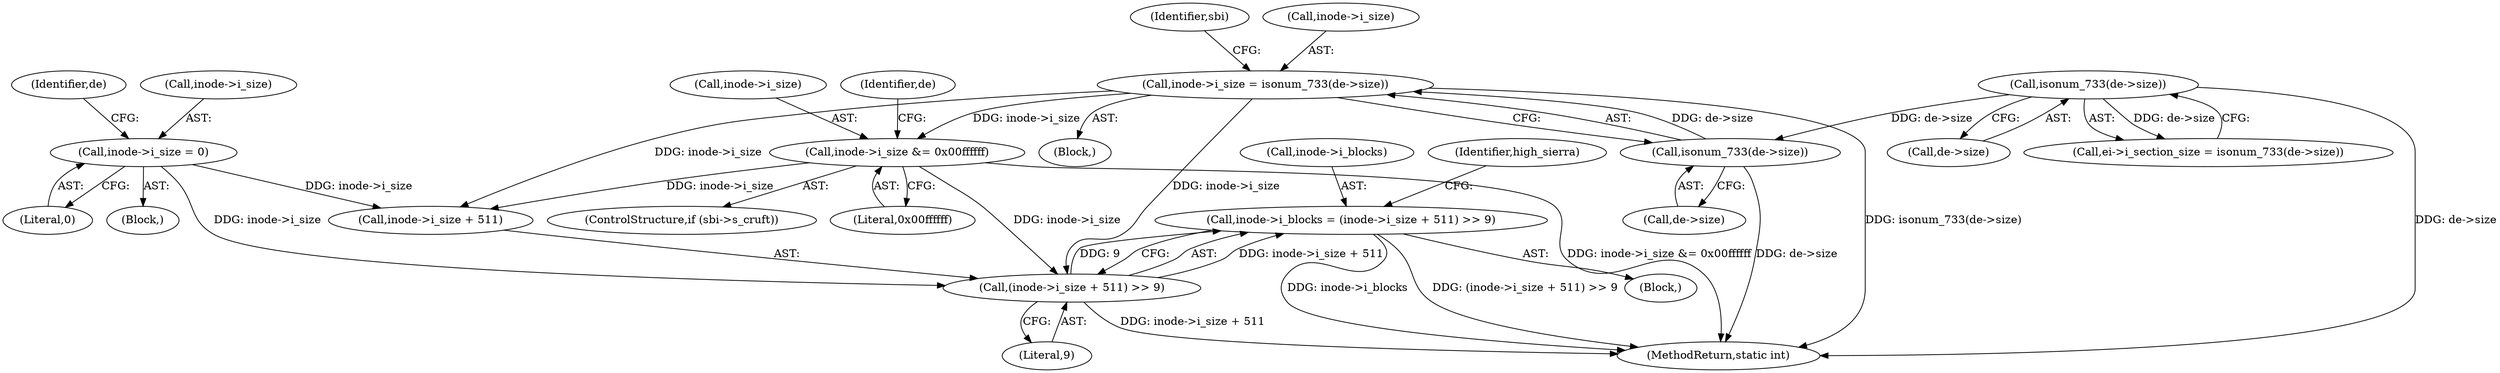 digraph "0_linux_410dd3cf4c9b36f27ed4542ee18b1af5e68645a4_0@pointer" {
"1000537" [label="(Call,inode->i_blocks = (inode->i_size + 511) >> 9)"];
"1000541" [label="(Call,(inode->i_size + 511) >> 9)"];
"1000456" [label="(Call,inode->i_size = 0)"];
"1000444" [label="(Call,inode->i_size &= 0x00ffffff)"];
"1000432" [label="(Call,inode->i_size = isonum_733(de->size))"];
"1000436" [label="(Call,isonum_733(de->size))"];
"1000393" [label="(Call,isonum_733(de->size))"];
"1000465" [label="(Identifier,de)"];
"1000457" [label="(Call,inode->i_size)"];
"1000445" [label="(Call,inode->i_size)"];
"1000452" [label="(Identifier,de)"];
"1000537" [label="(Call,inode->i_blocks = (inode->i_size + 511) >> 9)"];
"1000115" [label="(Block,)"];
"1000436" [label="(Call,isonum_733(de->size))"];
"1000456" [label="(Call,inode->i_size = 0)"];
"1000538" [label="(Call,inode->i_blocks)"];
"1000440" [label="(ControlStructure,if (sbi->s_cruft))"];
"1000421" [label="(Block,)"];
"1000541" [label="(Call,(inode->i_size + 511) >> 9)"];
"1000442" [label="(Identifier,sbi)"];
"1000394" [label="(Call,de->size)"];
"1000542" [label="(Call,inode->i_size + 511)"];
"1000448" [label="(Literal,0x00ffffff)"];
"1000547" [label="(Literal,9)"];
"1000433" [label="(Call,inode->i_size)"];
"1000437" [label="(Call,de->size)"];
"1000393" [label="(Call,isonum_733(de->size))"];
"1000727" [label="(MethodReturn,static int)"];
"1000444" [label="(Call,inode->i_size &= 0x00ffffff)"];
"1000460" [label="(Literal,0)"];
"1000389" [label="(Call,ei->i_section_size = isonum_733(de->size))"];
"1000432" [label="(Call,inode->i_size = isonum_733(de->size))"];
"1000455" [label="(Block,)"];
"1000550" [label="(Identifier,high_sierra)"];
"1000537" -> "1000115"  [label="AST: "];
"1000537" -> "1000541"  [label="CFG: "];
"1000538" -> "1000537"  [label="AST: "];
"1000541" -> "1000537"  [label="AST: "];
"1000550" -> "1000537"  [label="CFG: "];
"1000537" -> "1000727"  [label="DDG: inode->i_blocks"];
"1000537" -> "1000727"  [label="DDG: (inode->i_size + 511) >> 9"];
"1000541" -> "1000537"  [label="DDG: inode->i_size + 511"];
"1000541" -> "1000537"  [label="DDG: 9"];
"1000541" -> "1000547"  [label="CFG: "];
"1000542" -> "1000541"  [label="AST: "];
"1000547" -> "1000541"  [label="AST: "];
"1000541" -> "1000727"  [label="DDG: inode->i_size + 511"];
"1000456" -> "1000541"  [label="DDG: inode->i_size"];
"1000444" -> "1000541"  [label="DDG: inode->i_size"];
"1000432" -> "1000541"  [label="DDG: inode->i_size"];
"1000456" -> "1000455"  [label="AST: "];
"1000456" -> "1000460"  [label="CFG: "];
"1000457" -> "1000456"  [label="AST: "];
"1000460" -> "1000456"  [label="AST: "];
"1000465" -> "1000456"  [label="CFG: "];
"1000456" -> "1000542"  [label="DDG: inode->i_size"];
"1000444" -> "1000440"  [label="AST: "];
"1000444" -> "1000448"  [label="CFG: "];
"1000445" -> "1000444"  [label="AST: "];
"1000448" -> "1000444"  [label="AST: "];
"1000452" -> "1000444"  [label="CFG: "];
"1000444" -> "1000727"  [label="DDG: inode->i_size &= 0x00ffffff"];
"1000432" -> "1000444"  [label="DDG: inode->i_size"];
"1000444" -> "1000542"  [label="DDG: inode->i_size"];
"1000432" -> "1000421"  [label="AST: "];
"1000432" -> "1000436"  [label="CFG: "];
"1000433" -> "1000432"  [label="AST: "];
"1000436" -> "1000432"  [label="AST: "];
"1000442" -> "1000432"  [label="CFG: "];
"1000432" -> "1000727"  [label="DDG: isonum_733(de->size)"];
"1000436" -> "1000432"  [label="DDG: de->size"];
"1000432" -> "1000542"  [label="DDG: inode->i_size"];
"1000436" -> "1000437"  [label="CFG: "];
"1000437" -> "1000436"  [label="AST: "];
"1000436" -> "1000727"  [label="DDG: de->size"];
"1000393" -> "1000436"  [label="DDG: de->size"];
"1000393" -> "1000389"  [label="AST: "];
"1000393" -> "1000394"  [label="CFG: "];
"1000394" -> "1000393"  [label="AST: "];
"1000389" -> "1000393"  [label="CFG: "];
"1000393" -> "1000727"  [label="DDG: de->size"];
"1000393" -> "1000389"  [label="DDG: de->size"];
}
